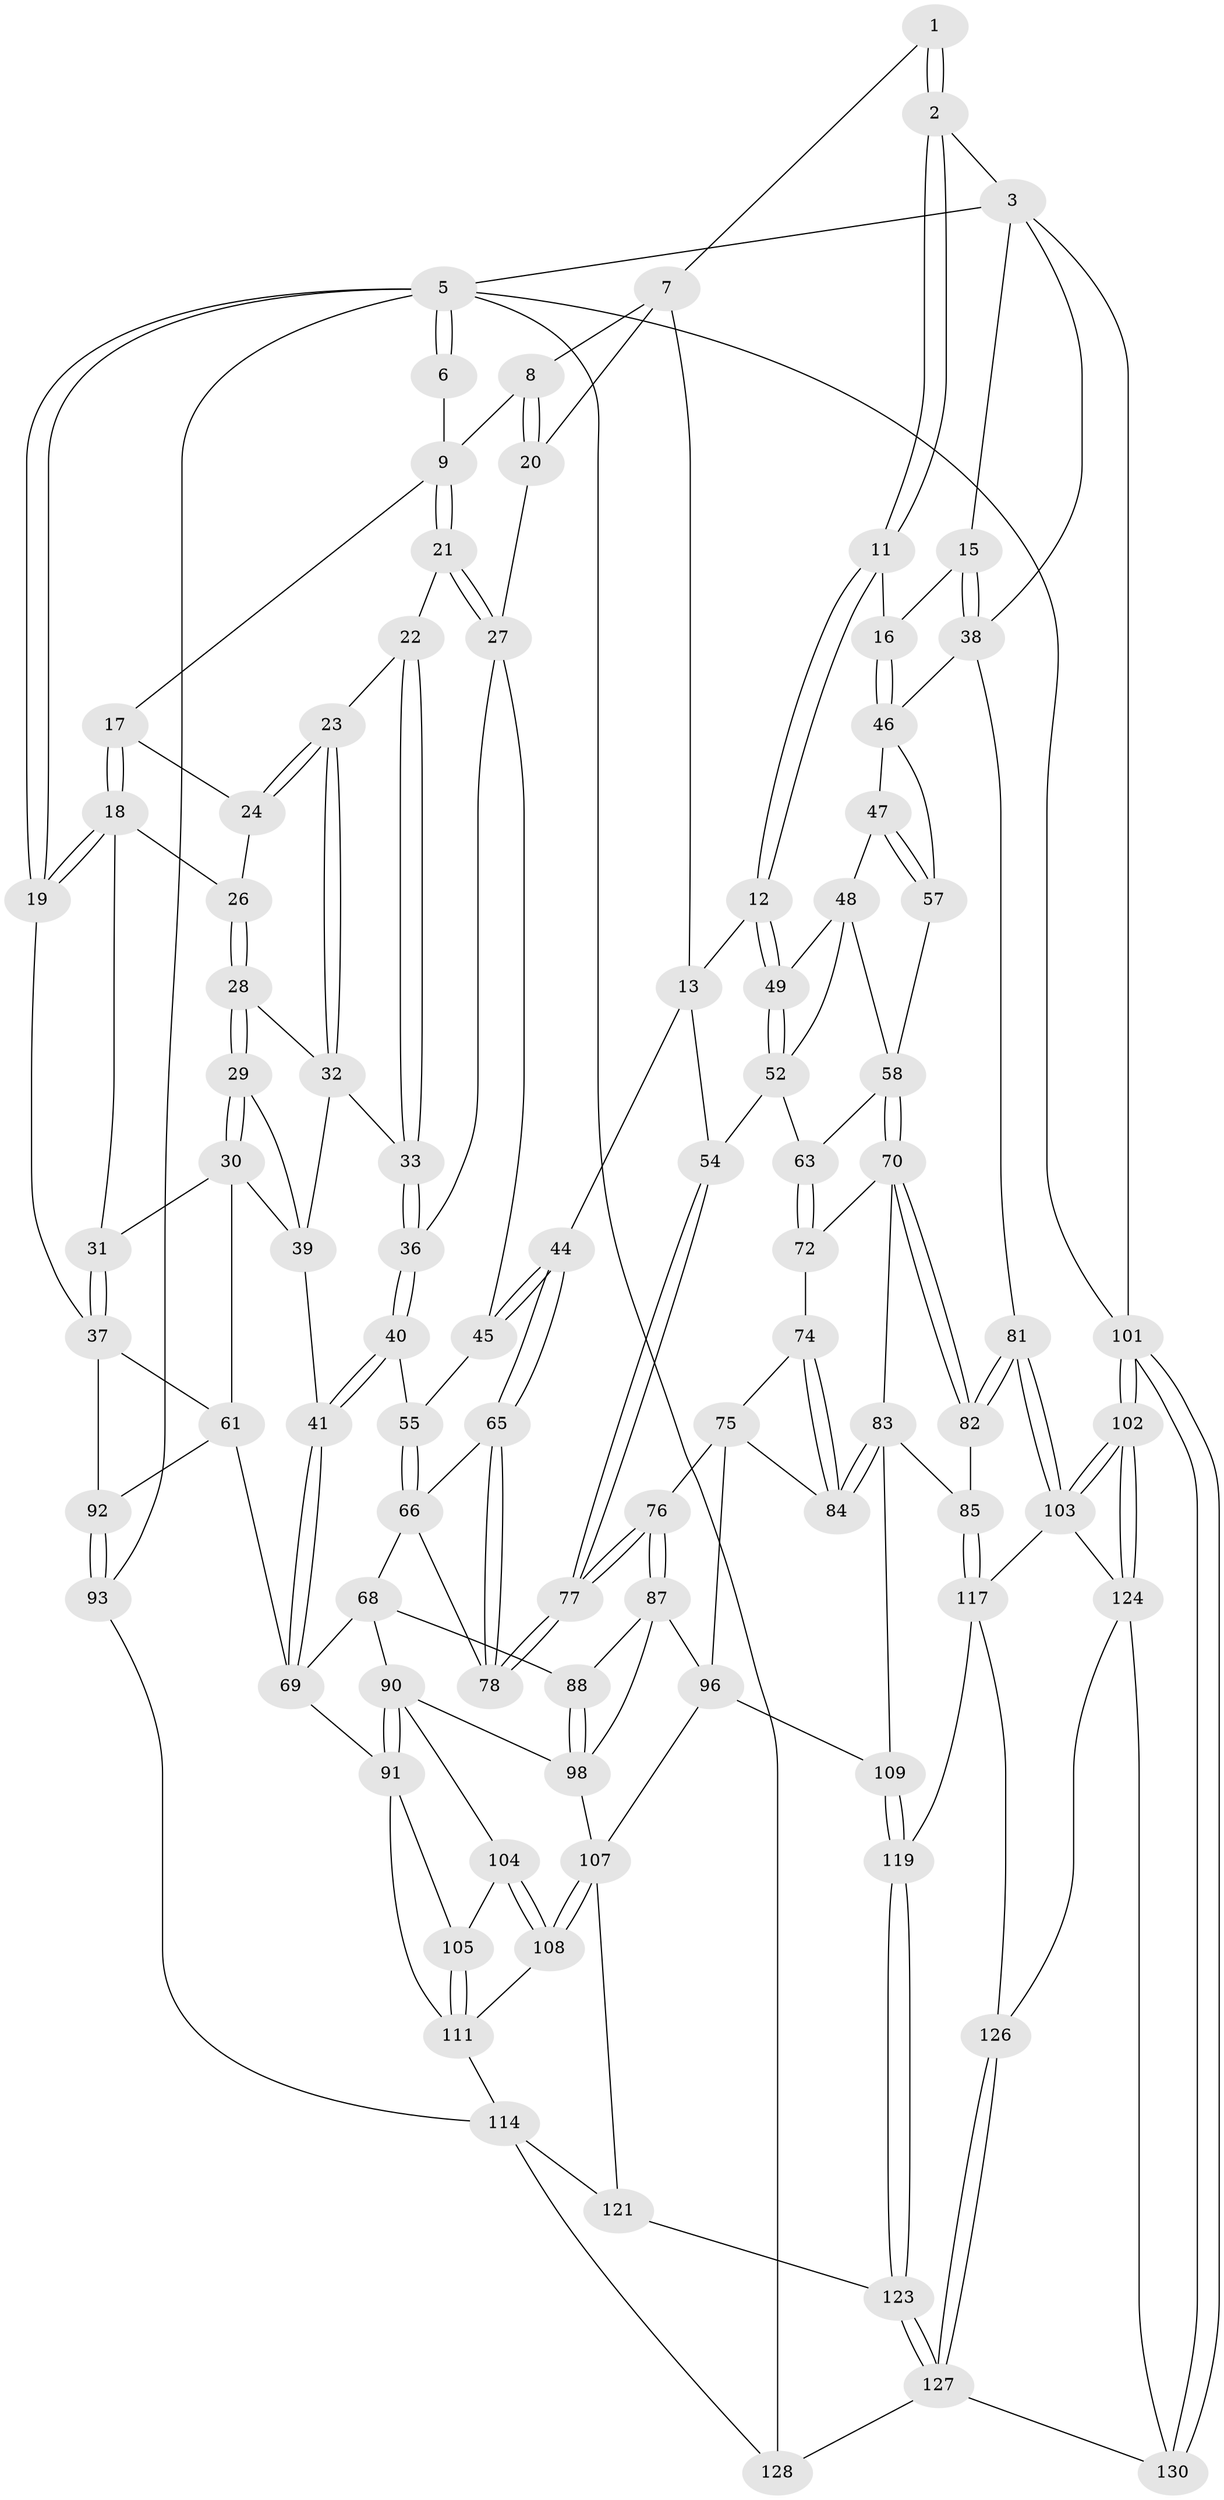 // Generated by graph-tools (version 1.1) at 2025/52/02/27/25 19:52:37]
// undirected, 91 vertices, 211 edges
graph export_dot {
graph [start="1"]
  node [color=gray90,style=filled];
  1 [pos="+0.4723587331869116+0"];
  2 [pos="+0.728727752223531+0"];
  3 [pos="+0.7337741223647395+0",super="+4"];
  5 [pos="+0+0",super="+94"];
  6 [pos="+0.18917411648049687+0"];
  7 [pos="+0.4417128275762548+0",super="+14"];
  8 [pos="+0.4167150931358943+0.047495070224446954"];
  9 [pos="+0.33253690243236583+0.10598733678582382",super="+10"];
  11 [pos="+0.7267871366062769+0"];
  12 [pos="+0.6133745919260627+0.17083337800355153"];
  13 [pos="+0.6012073932420491+0.17390441142100693",super="+43"];
  15 [pos="+1+0.13314095047600294"];
  16 [pos="+0.8878492948645854+0.17794548570443994"];
  17 [pos="+0.1719451957902785+0.05346463327778104"];
  18 [pos="+0+0.04848827671264027",super="+25"];
  19 [pos="+0+0"];
  20 [pos="+0.5086570548705734+0.17740785027465072"];
  21 [pos="+0.3313772132571118+0.11958292700786756"];
  22 [pos="+0.3197174765437557+0.13592560293206385"];
  23 [pos="+0.19094485166765365+0.14239425315528703"];
  24 [pos="+0.16375307888882623+0.08330624485775459"];
  26 [pos="+0.08874361110604106+0.13129942476137166"];
  27 [pos="+0.4462755958006692+0.21635824556099204",super="+35"];
  28 [pos="+0.1112447893819796+0.19865122904559274"];
  29 [pos="+0.07265186979982444+0.2739561541456302"];
  30 [pos="+0.06832689165825226+0.27617312502864927",super="+60"];
  31 [pos="+0.008408029681855755+0.2677196443576589"];
  32 [pos="+0.19567792510056695+0.19462785086162998",super="+34"];
  33 [pos="+0.29338193939202034+0.20980543552831885"];
  36 [pos="+0.32189160342108497+0.25333417166422073"];
  37 [pos="+0+0.29182610555162614",super="+62"];
  38 [pos="+1+0.04993144500496126",super="+50"];
  39 [pos="+0.18877284968723804+0.27245173943272094",super="+42"];
  40 [pos="+0.30237101757611745+0.34339066079680974"];
  41 [pos="+0.2355369718310419+0.3684319188806461"];
  44 [pos="+0.4863311450230348+0.3762793399519298"];
  45 [pos="+0.44471119044279855+0.3325198046475104"];
  46 [pos="+0.8837643129389944+0.1942466182364064",super="+51"];
  47 [pos="+0.8586444589802089+0.23000909802264863"];
  48 [pos="+0.8417463006409218+0.23933875765337162",super="+56"];
  49 [pos="+0.6382078749230186+0.20190974038217013"];
  52 [pos="+0.681437353282751+0.32143627372165606",super="+53"];
  54 [pos="+0.6276614943093892+0.38274455436097726"];
  55 [pos="+0.32110552758968164+0.35091453218720914"];
  57 [pos="+0.9132396640312753+0.3903815689048736"];
  58 [pos="+0.8894861571150452+0.41208310317390573",super="+59"];
  61 [pos="+0.047240058452208834+0.5835569665224805",super="+80"];
  63 [pos="+0.7906642386910664+0.39702973193599156",super="+64"];
  65 [pos="+0.4925338055049905+0.3953994445183362"];
  66 [pos="+0.3612297313952556+0.4230355569211043",super="+67"];
  68 [pos="+0.35401806183686574+0.4932698190460038",super="+89"];
  69 [pos="+0.29451175268661217+0.47773366850578963",super="+79"];
  70 [pos="+0.8839315607061516+0.4474392521492026",super="+71"];
  72 [pos="+0.7647502964232797+0.4744333031624241",super="+73"];
  74 [pos="+0.681550807789302+0.5217485899622821"];
  75 [pos="+0.6260751702868519+0.5146535286246655",super="+95"];
  76 [pos="+0.5465013773115481+0.4802013351157224"];
  77 [pos="+0.5404059005716819+0.4570565662224374"];
  78 [pos="+0.5200065137942017+0.43970931613851294"];
  81 [pos="+1+0.7107854162896109"];
  82 [pos="+0.9752492557544059+0.6357036123205518"];
  83 [pos="+0.8206374314628718+0.6340509661577841",super="+86"];
  84 [pos="+0.7248506386734743+0.5966913157842046"];
  85 [pos="+0.8309556531842835+0.6433980681845407"];
  87 [pos="+0.5311823440546707+0.513148199875955",super="+97"];
  88 [pos="+0.4384075561887208+0.5696592245367398"];
  90 [pos="+0.30004298647057115+0.6126421414110068",super="+99"];
  91 [pos="+0.24188623405941168+0.6272266999733093",super="+106"];
  92 [pos="+0+1",super="+116"];
  93 [pos="+0+1",super="+115"];
  96 [pos="+0.6074807635718249+0.6935039425736148",super="+110"];
  98 [pos="+0.4180169532818253+0.651010427078847",super="+100"];
  101 [pos="+1+1"];
  102 [pos="+1+0.7537376865346344"];
  103 [pos="+1+0.7193296119112179",super="+120"];
  104 [pos="+0.37404057184682044+0.7067909739910893"];
  105 [pos="+0.3432341250388057+0.7229179507613962"];
  107 [pos="+0.45567230314665463+0.8165761162262316",super="+112"];
  108 [pos="+0.4121164606242604+0.788453964239761"];
  109 [pos="+0.6719842162781521+0.7888708999610717"];
  111 [pos="+0.3709909441004647+0.7833458453454829",super="+113"];
  114 [pos="+0.24989305781028198+0.8517615070447442",super="+122"];
  117 [pos="+0.826732308063189+0.8379069327250624",super="+118"];
  119 [pos="+0.6788466366138205+0.8061641395778032"];
  121 [pos="+0.44693228055707235+0.9149819986426073"];
  123 [pos="+0.6454615117075377+0.9080780175820039"];
  124 [pos="+0.90922379440197+0.9306224549195605",super="+125"];
  126 [pos="+0.8007998947985765+0.9018095316605828"];
  127 [pos="+0.6839644519122952+1",super="+129"];
  128 [pos="+0.3059585699360714+1"];
  130 [pos="+0.8614259684801194+1"];
  1 -- 2;
  1 -- 2;
  1 -- 7;
  2 -- 3;
  2 -- 11;
  2 -- 11;
  3 -- 15;
  3 -- 5;
  3 -- 101;
  3 -- 38;
  5 -- 6;
  5 -- 6;
  5 -- 19;
  5 -- 19;
  5 -- 128;
  5 -- 101;
  5 -- 93;
  6 -- 9;
  7 -- 8;
  7 -- 20;
  7 -- 13;
  8 -- 9;
  8 -- 20;
  8 -- 20;
  9 -- 21;
  9 -- 21;
  9 -- 17;
  11 -- 12;
  11 -- 12;
  11 -- 16;
  12 -- 13;
  12 -- 49;
  12 -- 49;
  13 -- 44;
  13 -- 54;
  15 -- 16;
  15 -- 38;
  15 -- 38;
  16 -- 46;
  16 -- 46;
  17 -- 18;
  17 -- 18;
  17 -- 24;
  18 -- 19;
  18 -- 19;
  18 -- 26;
  18 -- 31;
  19 -- 37;
  20 -- 27;
  21 -- 22;
  21 -- 27;
  21 -- 27;
  22 -- 23;
  22 -- 33;
  22 -- 33;
  23 -- 24;
  23 -- 24;
  23 -- 32;
  23 -- 32;
  24 -- 26;
  26 -- 28;
  26 -- 28;
  27 -- 36;
  27 -- 45;
  28 -- 29;
  28 -- 29;
  28 -- 32;
  29 -- 30;
  29 -- 30;
  29 -- 39;
  30 -- 31;
  30 -- 61;
  30 -- 39;
  31 -- 37;
  31 -- 37;
  32 -- 33;
  32 -- 39;
  33 -- 36;
  33 -- 36;
  36 -- 40;
  36 -- 40;
  37 -- 92;
  37 -- 61;
  38 -- 81;
  38 -- 46;
  39 -- 41;
  40 -- 41;
  40 -- 41;
  40 -- 55;
  41 -- 69;
  41 -- 69;
  44 -- 45;
  44 -- 45;
  44 -- 65;
  44 -- 65;
  45 -- 55;
  46 -- 47;
  46 -- 57;
  47 -- 48;
  47 -- 57;
  47 -- 57;
  48 -- 49;
  48 -- 58;
  48 -- 52;
  49 -- 52;
  49 -- 52;
  52 -- 54;
  52 -- 63;
  54 -- 77;
  54 -- 77;
  55 -- 66;
  55 -- 66;
  57 -- 58;
  58 -- 70;
  58 -- 70;
  58 -- 63;
  61 -- 92;
  61 -- 69;
  63 -- 72 [weight=2];
  63 -- 72;
  65 -- 66;
  65 -- 78;
  65 -- 78;
  66 -- 68;
  66 -- 78;
  68 -- 69;
  68 -- 88;
  68 -- 90;
  69 -- 91;
  70 -- 82;
  70 -- 82;
  70 -- 72;
  70 -- 83;
  72 -- 74;
  74 -- 75;
  74 -- 84;
  74 -- 84;
  75 -- 76;
  75 -- 96;
  75 -- 84;
  76 -- 77;
  76 -- 77;
  76 -- 87;
  76 -- 87;
  77 -- 78;
  77 -- 78;
  81 -- 82;
  81 -- 82;
  81 -- 103;
  81 -- 103;
  82 -- 85;
  83 -- 84;
  83 -- 84;
  83 -- 109;
  83 -- 85;
  85 -- 117;
  85 -- 117;
  87 -- 88;
  87 -- 96;
  87 -- 98;
  88 -- 98;
  88 -- 98;
  90 -- 91;
  90 -- 91;
  90 -- 104;
  90 -- 98;
  91 -- 105;
  91 -- 111;
  92 -- 93 [weight=2];
  92 -- 93;
  93 -- 114;
  96 -- 109;
  96 -- 107;
  98 -- 107;
  101 -- 102;
  101 -- 102;
  101 -- 130;
  101 -- 130;
  102 -- 103;
  102 -- 103;
  102 -- 124;
  102 -- 124;
  103 -- 124;
  103 -- 117;
  104 -- 105;
  104 -- 108;
  104 -- 108;
  105 -- 111;
  105 -- 111;
  107 -- 108;
  107 -- 108;
  107 -- 121;
  108 -- 111;
  109 -- 119;
  109 -- 119;
  111 -- 114;
  114 -- 128;
  114 -- 121;
  117 -- 126;
  117 -- 119;
  119 -- 123;
  119 -- 123;
  121 -- 123;
  123 -- 127;
  123 -- 127;
  124 -- 130;
  124 -- 126;
  126 -- 127;
  126 -- 127;
  127 -- 128;
  127 -- 130;
}
